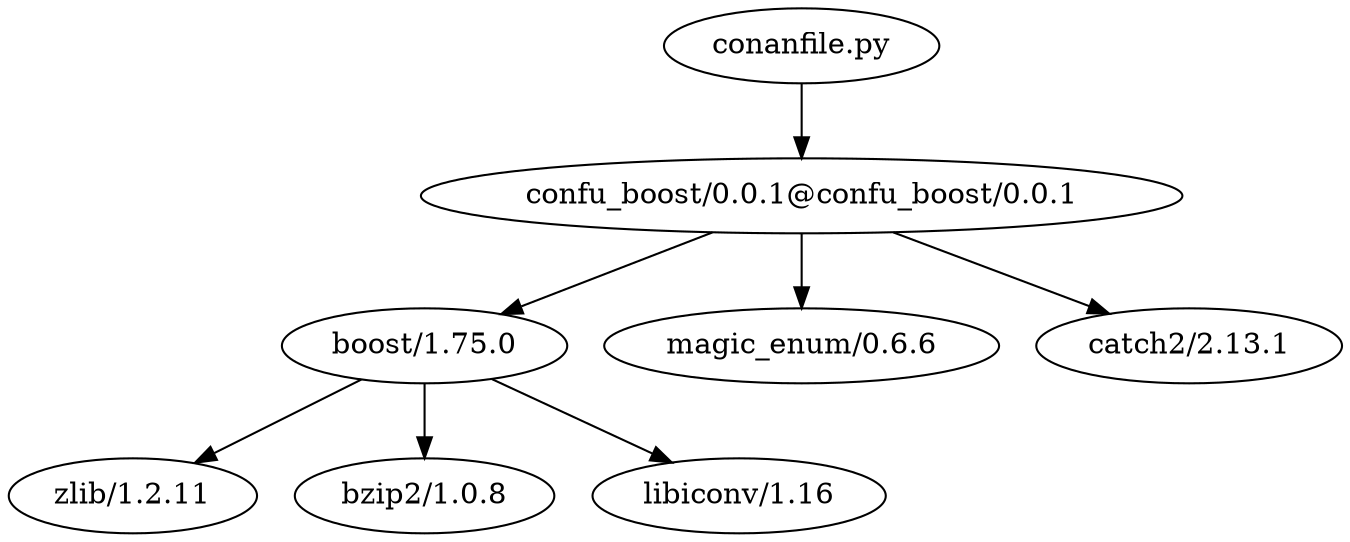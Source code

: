 digraph {
        "boost/1.75.0" -> "zlib/1.2.11"
        "boost/1.75.0" -> "bzip2/1.0.8"
        "boost/1.75.0" -> "libiconv/1.16"
        "confu_boost/0.0.1@confu_boost/0.0.1" -> "boost/1.75.0"
        "confu_boost/0.0.1@confu_boost/0.0.1" -> "magic_enum/0.6.6"
        "confu_boost/0.0.1@confu_boost/0.0.1" -> "catch2/2.13.1"
        "conanfile.py" -> "confu_boost/0.0.1@confu_boost/0.0.1"
}
